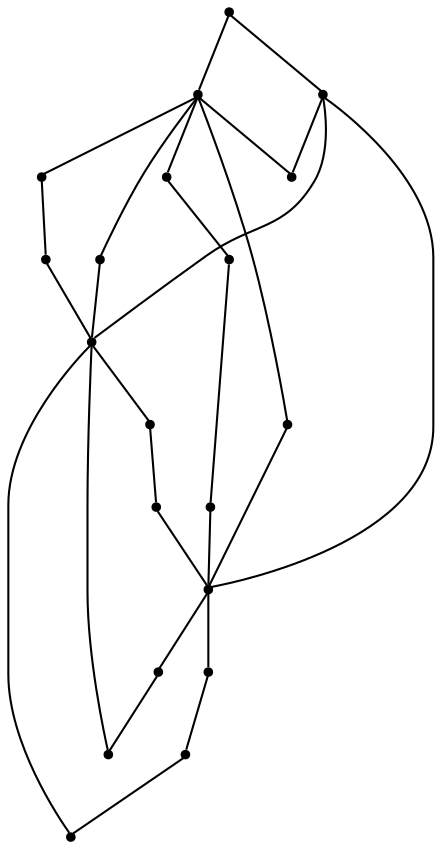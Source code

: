 graph {
  node [shape=point,comment="{\"directed\":false,\"doi\":\"10.1007/978-3-540-77537-9_30\",\"figure\":\"3\"}"]

  v0 [pos="1360.3824286172558,765.2207115866922"]
  v1 [pos="1333.4499658628952,696.9082210193982"]
  v2 [pos="1239.196526318927,710.5715841119941"]
  v3 [pos="1313.251636806754,840.3604316017845"]
  v4 [pos="1306.5215751470519,662.7542653864082"]
  v5 [pos="1299.7874414488326,778.8797497836027"]
  v6 [pos="1259.394855375068,683.2451123324308"]
  v7 [pos="1185.339744887241,710.5715841119941"]
  v8 [pos="1225.7323309610056,655.9227110429244"]
  v9 [pos="1225.7323309610056,765.2207115866922"]
  v10 [pos="1104.5505007011946,696.9082210193982"]
  v11 [pos="1239.196526318927,806.2064759687945"]
  v12 [pos="1225.7323309610056,874.5146416404032"]
  v13 [pos="1118.014696059116,819.865514165705"]
  v14 [pos="1185.339744887241,819.865514165705"]
  v15 [pos="1212.2681356030841,813.0339598222214"]
  v16 [pos="1198.8039402451625,683.2451123324308"]
  v17 [pos="1158.4114814226018,778.8797497836027"]
  v18 [pos="1158.4114814226018,662.7542653864082"]
  v19 [pos="1124.7489570085393,737.8939854015005"]

  v0 -- v1 [id="-1",pos="1360.3824286172558,765.2207115866922 1333.4499658628952,696.9082210193982 1333.4499658628952,696.9082210193982 1333.4499658628952,696.9082210193982"]
  v10 -- v18 [id="-2",pos="1104.5505007011946,696.9082210193982 1158.4114814226018,662.7542653864082 1158.4114814226018,662.7542653864082 1158.4114814226018,662.7542653864082"]
  v10 -- v16 [id="-3",pos="1104.5505007011946,696.9082210193982 1198.8039402451625,683.2451123324308 1198.8039402451625,683.2451123324308 1198.8039402451625,683.2451123324308"]
  v13 -- v10 [id="-4",pos="1118.014696059116,819.865514165705 1104.5505007011946,696.9082210193982 1104.5505007011946,696.9082210193982 1104.5505007011946,696.9082210193982"]
  v19 -- v10 [id="-5",pos="1124.7489570085393,737.8939854015005 1104.5505007011946,696.9082210193982 1104.5505007011946,696.9082210193982 1104.5505007011946,696.9082210193982"]
  v17 -- v19 [id="-6",pos="1158.4114814226018,778.8797497836027 1124.7489570085393,737.8939854015005 1124.7489570085393,737.8939854015005 1124.7489570085393,737.8939854015005"]
  v18 -- v8 [id="-7",pos="1158.4114814226018,662.7542653864082 1225.7323309610056,655.9227110429244 1225.7323309610056,655.9227110429244 1225.7323309610056,655.9227110429244"]
  v14 -- v17 [id="-8",pos="1185.339744887241,819.865514165705 1158.4114814226018,778.8797497836027 1158.4114814226018,778.8797497836027 1158.4114814226018,778.8797497836027"]
  v7 -- v10 [id="-9",pos="1185.339744887241,710.5715841119941 1104.5505007011946,696.9082210193982 1104.5505007011946,696.9082210193982 1104.5505007011946,696.9082210193982"]
  v16 -- v6 [id="-10",pos="1198.8039402451625,683.2451123324308 1259.394855375068,683.2451123324308 1259.394855375068,683.2451123324308 1259.394855375068,683.2451123324308"]
  v15 -- v9 [id="-11",pos="1212.2681356030841,813.0339598222214 1225.7323309610056,765.2207115866922 1225.7323309610056,765.2207115866922 1225.7323309610056,765.2207115866922"]
  v15 -- v12 [id="-12",pos="1212.2681356030841,813.0339598222214 1225.7323309610056,874.5146416404032 1225.7323309610056,874.5146416404032 1225.7323309610056,874.5146416404032"]
  v12 -- v14 [id="-13",pos="1225.7323309610056,874.5146416404032 1185.339744887241,819.865514165705 1185.339744887241,819.865514165705 1185.339744887241,819.865514165705"]
  v12 -- v13 [id="-14",pos="1225.7323309610056,874.5146416404032 1118.014696059116,819.865514165705 1118.014696059116,819.865514165705 1118.014696059116,819.865514165705"]
  v12 -- v11 [id="-15",pos="1225.7323309610056,874.5146416404032 1239.196526318927,806.2064759687945 1239.196526318927,806.2064759687945 1239.196526318927,806.2064759687945"]
  v12 -- v3 [id="-16",pos="1225.7323309610056,874.5146416404032 1313.251636806754,840.3604316017845 1313.251636806754,840.3604316017845 1313.251636806754,840.3604316017845"]
  v12 -- v5 [id="-17",pos="1225.7323309610056,874.5146416404032 1299.7874414488326,778.8797497836027 1299.7874414488326,778.8797497836027 1299.7874414488326,778.8797497836027"]
  v9 -- v1 [id="-18",pos="1225.7323309610056,765.2207115866922 1333.4499658628952,696.9082210193982 1333.4499658628952,696.9082210193982 1333.4499658628952,696.9082210193982"]
  v9 -- v11 [id="-19",pos="1225.7323309610056,765.2207115866922 1239.196526318927,806.2064759687945 1239.196526318927,806.2064759687945 1239.196526318927,806.2064759687945"]
  v9 -- v10 [id="-20",pos="1225.7323309610056,765.2207115866922 1104.5505007011946,696.9082210193982 1104.5505007011946,696.9082210193982 1104.5505007011946,696.9082210193982"]
  v8 -- v4 [id="-21",pos="1225.7323309610056,655.9227110429244 1306.5215751470519,662.7542653864082 1306.5215751470519,662.7542653864082 1306.5215751470519,662.7542653864082"]
  v2 -- v7 [id="-22",pos="1239.196526318927,710.5715841119941 1185.339744887241,710.5715841119941 1185.339744887241,710.5715841119941 1185.339744887241,710.5715841119941"]
  v6 -- v1 [id="-23",pos="1259.394855375068,683.2451123324308 1333.4499658628952,696.9082210193982 1333.4499658628952,696.9082210193982 1333.4499658628952,696.9082210193982"]
  v5 -- v1 [id="-24",pos="1299.7874414488326,778.8797497836027 1333.4499658628952,696.9082210193982 1333.4499658628952,696.9082210193982 1333.4499658628952,696.9082210193982"]
  v4 -- v1 [id="-25",pos="1306.5215751470519,662.7542653864082 1333.4499658628952,696.9082210193982 1333.4499658628952,696.9082210193982 1333.4499658628952,696.9082210193982"]
  v3 -- v0 [id="-26",pos="1313.251636806754,840.3604316017845 1360.3824286172558,765.2207115866922 1360.3824286172558,765.2207115866922 1360.3824286172558,765.2207115866922"]
  v1 -- v2 [id="-27",pos="1333.4499658628952,696.9082210193982 1239.196526318927,710.5715841119941 1239.196526318927,710.5715841119941 1239.196526318927,710.5715841119941"]
}